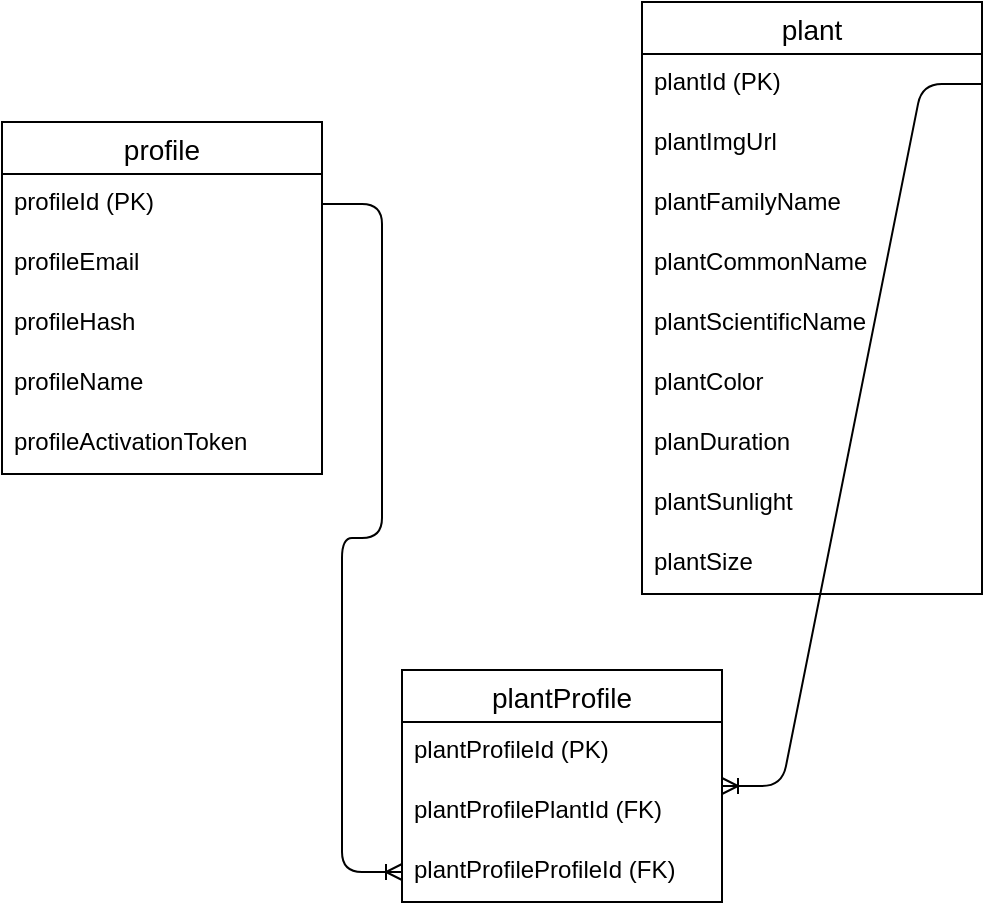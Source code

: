 <mxfile version="13.6.2" type="github">
  <diagram id="pDYDXZhDaN7eKX83D4mM" name="Page-1">
    <mxGraphModel dx="1296" dy="685" grid="1" gridSize="10" guides="1" tooltips="1" connect="1" arrows="1" fold="1" page="1" pageScale="1" pageWidth="850" pageHeight="1100" math="0" shadow="0">
      <root>
        <mxCell id="0" />
        <mxCell id="1" parent="0" />
        <mxCell id="KUZ8mYHzwzBqFkSWc4pg-24" value="" style="edgeStyle=entityRelationEdgeStyle;fontSize=12;html=1;endArrow=ERoneToMany;exitX=1;exitY=0.5;exitDx=0;exitDy=0;entryX=0;entryY=0.5;entryDx=0;entryDy=0;" parent="1" source="KUZ8mYHzwzBqFkSWc4pg-2" target="KUZ8mYHzwzBqFkSWc4pg-10" edge="1">
          <mxGeometry width="100" height="100" relative="1" as="geometry">
            <mxPoint x="250" y="360" as="sourcePoint" />
            <mxPoint x="250" y="530" as="targetPoint" />
          </mxGeometry>
        </mxCell>
        <mxCell id="KUZ8mYHzwzBqFkSWc4pg-7" value="plantProfile" style="swimlane;fontStyle=0;childLayout=stackLayout;horizontal=1;startSize=26;horizontalStack=0;resizeParent=1;resizeParentMax=0;resizeLast=0;collapsible=1;marginBottom=0;align=center;fontSize=14;" parent="1" vertex="1">
          <mxGeometry x="260" y="434" width="160" height="116" as="geometry" />
        </mxCell>
        <mxCell id="KUZ8mYHzwzBqFkSWc4pg-8" value="plantProfileId (PK)" style="text;strokeColor=none;fillColor=none;spacingLeft=4;spacingRight=4;overflow=hidden;rotatable=0;points=[[0,0.5],[1,0.5]];portConstraint=eastwest;fontSize=12;" parent="KUZ8mYHzwzBqFkSWc4pg-7" vertex="1">
          <mxGeometry y="26" width="160" height="30" as="geometry" />
        </mxCell>
        <mxCell id="KUZ8mYHzwzBqFkSWc4pg-9" value="plantProfilePlantId (FK)" style="text;strokeColor=none;fillColor=none;spacingLeft=4;spacingRight=4;overflow=hidden;rotatable=0;points=[[0,0.5],[1,0.5]];portConstraint=eastwest;fontSize=12;" parent="KUZ8mYHzwzBqFkSWc4pg-7" vertex="1">
          <mxGeometry y="56" width="160" height="30" as="geometry" />
        </mxCell>
        <mxCell id="KUZ8mYHzwzBqFkSWc4pg-10" value="plantProfileProfileId (FK)" style="text;strokeColor=none;fillColor=none;spacingLeft=4;spacingRight=4;overflow=hidden;rotatable=0;points=[[0,0.5],[1,0.5]];portConstraint=eastwest;fontSize=12;" parent="KUZ8mYHzwzBqFkSWc4pg-7" vertex="1">
          <mxGeometry y="86" width="160" height="30" as="geometry" />
        </mxCell>
        <mxCell id="KUZ8mYHzwzBqFkSWc4pg-28" value="" style="edgeStyle=entityRelationEdgeStyle;fontSize=12;html=1;endArrow=ERoneToMany;exitX=1;exitY=0.5;exitDx=0;exitDy=0;" parent="1" source="KUZ8mYHzwzBqFkSWc4pg-14" target="KUZ8mYHzwzBqFkSWc4pg-7" edge="1">
          <mxGeometry width="100" height="100" relative="1" as="geometry">
            <mxPoint x="610" y="160" as="sourcePoint" />
            <mxPoint x="670" y="516" as="targetPoint" />
          </mxGeometry>
        </mxCell>
        <mxCell id="KUZ8mYHzwzBqFkSWc4pg-13" value="plant" style="swimlane;fontStyle=0;childLayout=stackLayout;horizontal=1;startSize=26;horizontalStack=0;resizeParent=1;resizeParentMax=0;resizeLast=0;collapsible=1;marginBottom=0;align=center;fontSize=14;" parent="1" vertex="1">
          <mxGeometry x="380" y="100" width="170" height="296" as="geometry" />
        </mxCell>
        <mxCell id="KUZ8mYHzwzBqFkSWc4pg-14" value="plantId (PK)" style="text;strokeColor=none;fillColor=none;spacingLeft=4;spacingRight=4;overflow=hidden;rotatable=0;points=[[0,0.5],[1,0.5]];portConstraint=eastwest;fontSize=12;" parent="KUZ8mYHzwzBqFkSWc4pg-13" vertex="1">
          <mxGeometry y="26" width="170" height="30" as="geometry" />
        </mxCell>
        <mxCell id="KUZ8mYHzwzBqFkSWc4pg-22" value="plantImgUrl" style="text;strokeColor=none;fillColor=none;spacingLeft=4;spacingRight=4;overflow=hidden;rotatable=0;points=[[0,0.5],[1,0.5]];portConstraint=eastwest;fontSize=12;" parent="KUZ8mYHzwzBqFkSWc4pg-13" vertex="1">
          <mxGeometry y="56" width="170" height="30" as="geometry" />
        </mxCell>
        <mxCell id="KUZ8mYHzwzBqFkSWc4pg-15" value="plantFamilyName" style="text;strokeColor=none;fillColor=none;spacingLeft=4;spacingRight=4;overflow=hidden;rotatable=0;points=[[0,0.5],[1,0.5]];portConstraint=eastwest;fontSize=12;" parent="KUZ8mYHzwzBqFkSWc4pg-13" vertex="1">
          <mxGeometry y="86" width="170" height="30" as="geometry" />
        </mxCell>
        <mxCell id="KUZ8mYHzwzBqFkSWc4pg-16" value="plantCommonName" style="text;strokeColor=none;fillColor=none;spacingLeft=4;spacingRight=4;overflow=hidden;rotatable=0;points=[[0,0.5],[1,0.5]];portConstraint=eastwest;fontSize=12;" parent="KUZ8mYHzwzBqFkSWc4pg-13" vertex="1">
          <mxGeometry y="116" width="170" height="30" as="geometry" />
        </mxCell>
        <mxCell id="KUZ8mYHzwzBqFkSWc4pg-17" value="plantScientificName" style="text;strokeColor=none;fillColor=none;spacingLeft=4;spacingRight=4;overflow=hidden;rotatable=0;points=[[0,0.5],[1,0.5]];portConstraint=eastwest;fontSize=12;" parent="KUZ8mYHzwzBqFkSWc4pg-13" vertex="1">
          <mxGeometry y="146" width="170" height="30" as="geometry" />
        </mxCell>
        <mxCell id="KUZ8mYHzwzBqFkSWc4pg-18" value="plantColor" style="text;strokeColor=none;fillColor=none;spacingLeft=4;spacingRight=4;overflow=hidden;rotatable=0;points=[[0,0.5],[1,0.5]];portConstraint=eastwest;fontSize=12;" parent="KUZ8mYHzwzBqFkSWc4pg-13" vertex="1">
          <mxGeometry y="176" width="170" height="30" as="geometry" />
        </mxCell>
        <mxCell id="KUZ8mYHzwzBqFkSWc4pg-19" value="planDuration" style="text;strokeColor=none;fillColor=none;spacingLeft=4;spacingRight=4;overflow=hidden;rotatable=0;points=[[0,0.5],[1,0.5]];portConstraint=eastwest;fontSize=12;" parent="KUZ8mYHzwzBqFkSWc4pg-13" vertex="1">
          <mxGeometry y="206" width="170" height="30" as="geometry" />
        </mxCell>
        <mxCell id="KUZ8mYHzwzBqFkSWc4pg-20" value="plantSunlight" style="text;strokeColor=none;fillColor=none;spacingLeft=4;spacingRight=4;overflow=hidden;rotatable=0;points=[[0,0.5],[1,0.5]];portConstraint=eastwest;fontSize=12;" parent="KUZ8mYHzwzBqFkSWc4pg-13" vertex="1">
          <mxGeometry y="236" width="170" height="30" as="geometry" />
        </mxCell>
        <mxCell id="KUZ8mYHzwzBqFkSWc4pg-21" value="plantSize" style="text;strokeColor=none;fillColor=none;spacingLeft=4;spacingRight=4;overflow=hidden;rotatable=0;points=[[0,0.5],[1,0.5]];portConstraint=eastwest;fontSize=12;" parent="KUZ8mYHzwzBqFkSWc4pg-13" vertex="1">
          <mxGeometry y="266" width="170" height="30" as="geometry" />
        </mxCell>
        <mxCell id="KUZ8mYHzwzBqFkSWc4pg-1" value="profile" style="swimlane;fontStyle=0;childLayout=stackLayout;horizontal=1;startSize=26;horizontalStack=0;resizeParent=1;resizeParentMax=0;resizeLast=0;collapsible=1;marginBottom=0;align=center;fontSize=14;" parent="1" vertex="1">
          <mxGeometry x="60" y="160" width="160" height="176" as="geometry" />
        </mxCell>
        <mxCell id="KUZ8mYHzwzBqFkSWc4pg-2" value="profileId (PK)" style="text;strokeColor=none;fillColor=none;spacingLeft=4;spacingRight=4;overflow=hidden;rotatable=0;points=[[0,0.5],[1,0.5]];portConstraint=eastwest;fontSize=12;" parent="KUZ8mYHzwzBqFkSWc4pg-1" vertex="1">
          <mxGeometry y="26" width="160" height="30" as="geometry" />
        </mxCell>
        <mxCell id="KUZ8mYHzwzBqFkSWc4pg-3" value="profileEmail" style="text;strokeColor=none;fillColor=none;spacingLeft=4;spacingRight=4;overflow=hidden;rotatable=0;points=[[0,0.5],[1,0.5]];portConstraint=eastwest;fontSize=12;" parent="KUZ8mYHzwzBqFkSWc4pg-1" vertex="1">
          <mxGeometry y="56" width="160" height="30" as="geometry" />
        </mxCell>
        <mxCell id="KUZ8mYHzwzBqFkSWc4pg-4" value="profileHash" style="text;strokeColor=none;fillColor=none;spacingLeft=4;spacingRight=4;overflow=hidden;rotatable=0;points=[[0,0.5],[1,0.5]];portConstraint=eastwest;fontSize=12;" parent="KUZ8mYHzwzBqFkSWc4pg-1" vertex="1">
          <mxGeometry y="86" width="160" height="30" as="geometry" />
        </mxCell>
        <mxCell id="KUZ8mYHzwzBqFkSWc4pg-5" value="profileName" style="text;strokeColor=none;fillColor=none;spacingLeft=4;spacingRight=4;overflow=hidden;rotatable=0;points=[[0,0.5],[1,0.5]];portConstraint=eastwest;fontSize=12;" parent="KUZ8mYHzwzBqFkSWc4pg-1" vertex="1">
          <mxGeometry y="116" width="160" height="30" as="geometry" />
        </mxCell>
        <mxCell id="KUZ8mYHzwzBqFkSWc4pg-6" value="profileActivationToken" style="text;strokeColor=none;fillColor=none;spacingLeft=4;spacingRight=4;overflow=hidden;rotatable=0;points=[[0,0.5],[1,0.5]];portConstraint=eastwest;fontSize=12;" parent="KUZ8mYHzwzBqFkSWc4pg-1" vertex="1">
          <mxGeometry y="146" width="160" height="30" as="geometry" />
        </mxCell>
      </root>
    </mxGraphModel>
  </diagram>
</mxfile>
